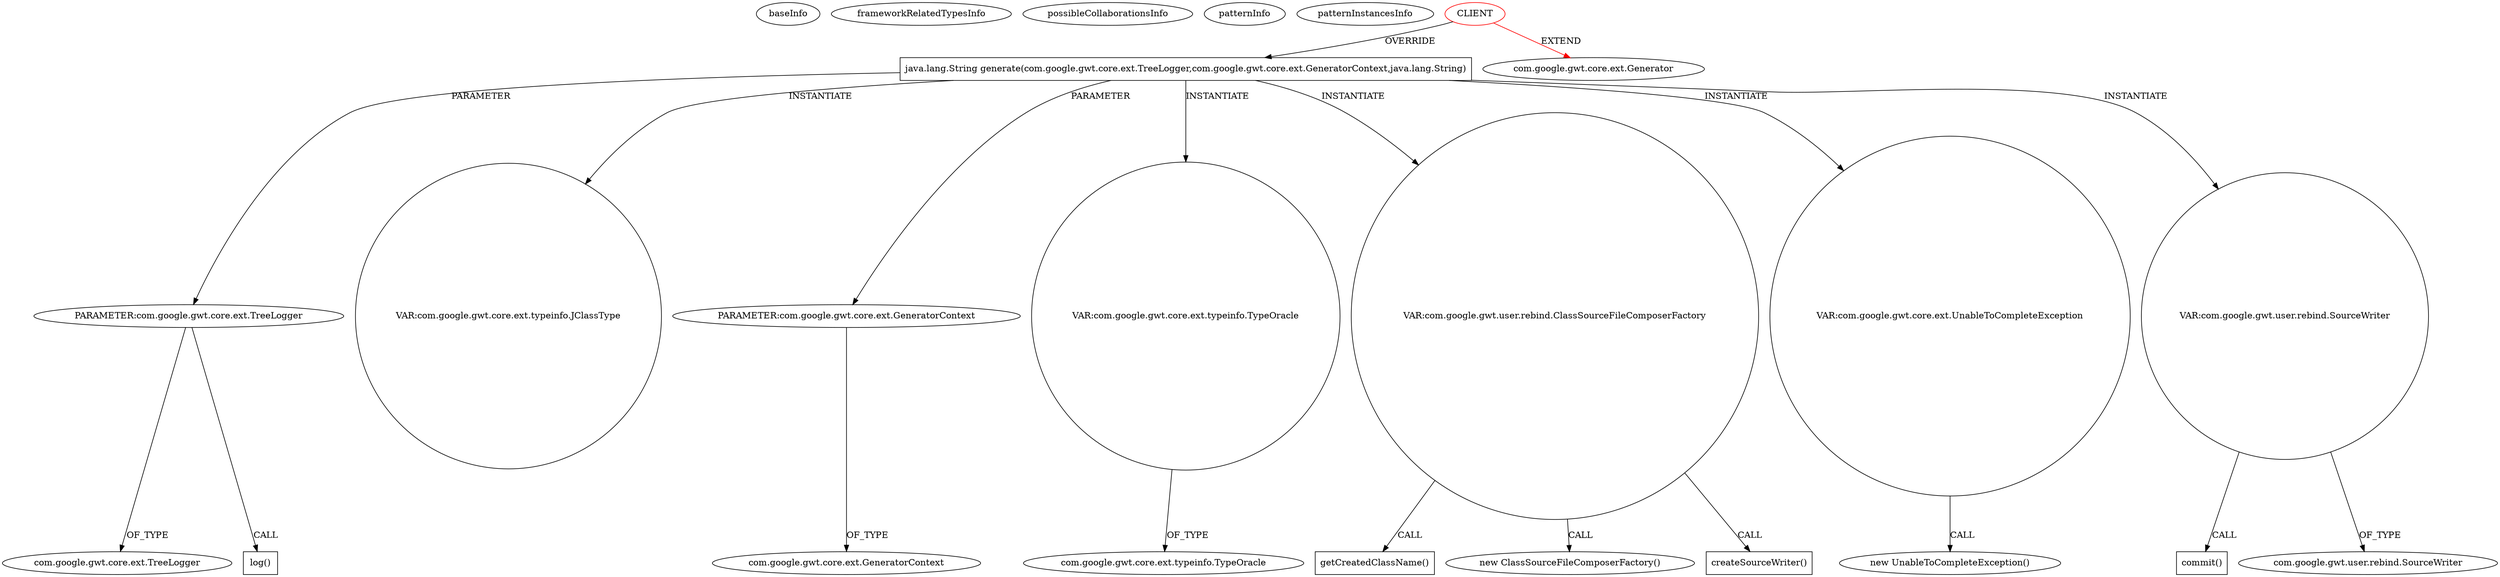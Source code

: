 digraph {
baseInfo[graphId=1576,category="pattern",isAnonymous=false,possibleRelation=false]
frameworkRelatedTypesInfo[0="com.google.gwt.core.ext.Generator"]
possibleCollaborationsInfo[]
patternInfo[frequency=2.0,patternRootClient=0]
patternInstancesInfo[0="Legioth-PropertySource~/Legioth-PropertySource/PropertySource-master/src/com/github/legioth/propertysource/rebind/PropertySourceGenerator.java~PropertySourceGenerator~170",1="niloc132-celltable-tools~/niloc132-celltable-tools/celltable-tools-master/src/main/java/com/colinalworth/celltable/columns/rebind/ColumnsGenerator.java~ColumnsGenerator~4234"]
3[label="PARAMETER:com.google.gwt.core.ext.TreeLogger",vertexType="PARAMETER_DECLARATION",isFrameworkType=false]
2[label="java.lang.String generate(com.google.gwt.core.ext.TreeLogger,com.google.gwt.core.ext.GeneratorContext,java.lang.String)",vertexType="OVERRIDING_METHOD_DECLARATION",isFrameworkType=false,shape=box]
12[label="VAR:com.google.gwt.core.ext.typeinfo.JClassType",vertexType="VARIABLE_EXPRESION",isFrameworkType=false,shape=circle]
0[label="CLIENT",vertexType="ROOT_CLIENT_CLASS_DECLARATION",isFrameworkType=false,color=red]
5[label="PARAMETER:com.google.gwt.core.ext.GeneratorContext",vertexType="PARAMETER_DECLARATION",isFrameworkType=false]
4[label="com.google.gwt.core.ext.TreeLogger",vertexType="FRAMEWORK_CLASS_TYPE",isFrameworkType=false]
1[label="com.google.gwt.core.ext.Generator",vertexType="FRAMEWORK_CLASS_TYPE",isFrameworkType=false]
9[label="VAR:com.google.gwt.core.ext.typeinfo.TypeOracle",vertexType="VARIABLE_EXPRESION",isFrameworkType=false,shape=circle]
52[label="VAR:com.google.gwt.user.rebind.ClassSourceFileComposerFactory",vertexType="VARIABLE_EXPRESION",isFrameworkType=false,shape=circle]
57[label="getCreatedClassName()",vertexType="INSIDE_CALL",isFrameworkType=false,shape=box]
11[label="com.google.gwt.core.ext.typeinfo.TypeOracle",vertexType="FRAMEWORK_CLASS_TYPE",isFrameworkType=false]
6[label="com.google.gwt.core.ext.GeneratorContext",vertexType="FRAMEWORK_INTERFACE_TYPE",isFrameworkType=false]
20[label="VAR:com.google.gwt.core.ext.UnableToCompleteException",vertexType="VARIABLE_EXPRESION",isFrameworkType=false,shape=circle]
19[label="new UnableToCompleteException()",vertexType="CONSTRUCTOR_CALL",isFrameworkType=false]
70[label="VAR:com.google.gwt.user.rebind.SourceWriter",vertexType="VARIABLE_EXPRESION",isFrameworkType=false,shape=circle]
76[label="commit()",vertexType="INSIDE_CALL",isFrameworkType=false,shape=box]
72[label="com.google.gwt.user.rebind.SourceWriter",vertexType="FRAMEWORK_INTERFACE_TYPE",isFrameworkType=false]
51[label="new ClassSourceFileComposerFactory()",vertexType="CONSTRUCTOR_CALL",isFrameworkType=false]
69[label="createSourceWriter()",vertexType="INSIDE_CALL",isFrameworkType=false,shape=box]
38[label="log()",vertexType="INSIDE_CALL",isFrameworkType=false,shape=box]
20->19[label="CALL"]
2->12[label="INSTANTIATE"]
2->5[label="PARAMETER"]
70->72[label="OF_TYPE"]
5->6[label="OF_TYPE"]
2->3[label="PARAMETER"]
52->57[label="CALL"]
3->38[label="CALL"]
52->51[label="CALL"]
70->76[label="CALL"]
52->69[label="CALL"]
2->70[label="INSTANTIATE"]
2->9[label="INSTANTIATE"]
0->1[label="EXTEND",color=red]
9->11[label="OF_TYPE"]
2->20[label="INSTANTIATE"]
2->52[label="INSTANTIATE"]
3->4[label="OF_TYPE"]
0->2[label="OVERRIDE"]
}
